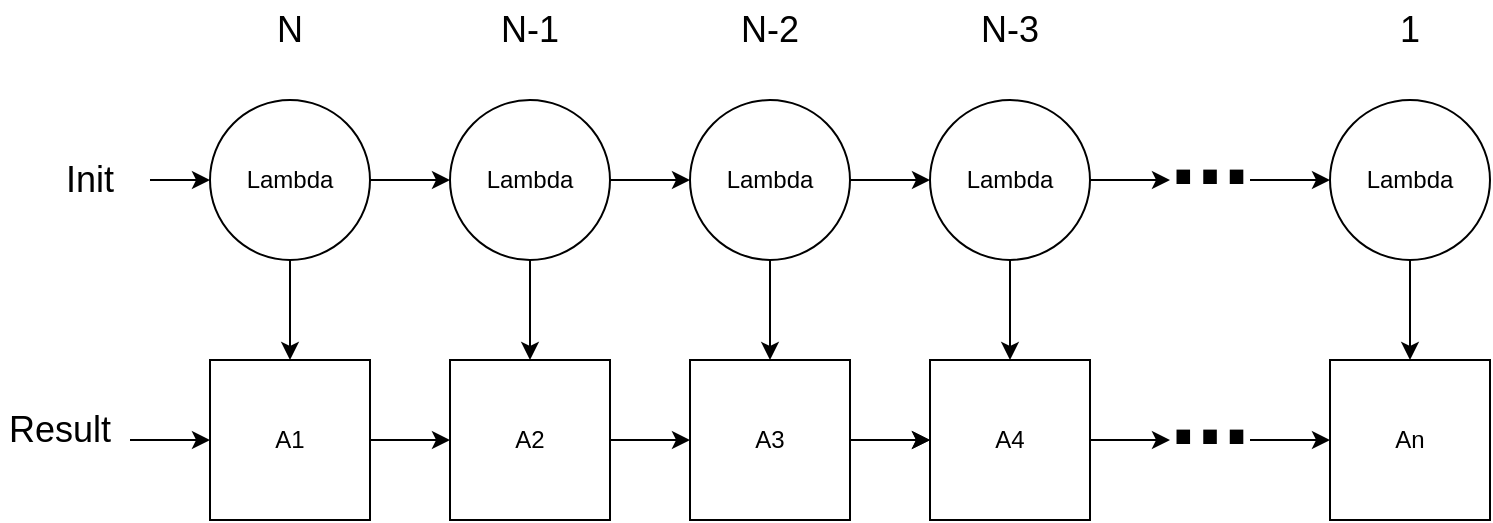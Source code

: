 <mxfile version="15.4.0" type="device"><diagram id="HjTR-mX72FyBfWqYKbho" name="Page-1"><mxGraphModel dx="768" dy="482" grid="1" gridSize="10" guides="1" tooltips="1" connect="1" arrows="1" fold="1" page="1" pageScale="1" pageWidth="850" pageHeight="1100" math="0" shadow="0"><root><mxCell id="0"/><mxCell id="1" parent="0"/><mxCell id="LLBBDqL72_MV6mMEVUpN-1" style="edgeStyle=orthogonalEdgeStyle;rounded=0;orthogonalLoop=1;jettySize=auto;html=1;exitX=0;exitY=0.5;exitDx=0;exitDy=0;startArrow=classic;startFill=1;endArrow=none;endFill=0;" parent="1" source="LLBBDqL72_MV6mMEVUpN-3" edge="1"><mxGeometry relative="1" as="geometry"><mxPoint x="105" y="260" as="targetPoint"/></mxGeometry></mxCell><mxCell id="LLBBDqL72_MV6mMEVUpN-3" value="A1" style="whiteSpace=wrap;html=1;aspect=fixed;" parent="1" vertex="1"><mxGeometry x="145" y="220" width="80" height="80" as="geometry"/></mxCell><mxCell id="LLBBDqL72_MV6mMEVUpN-4" style="edgeStyle=orthogonalEdgeStyle;rounded=0;orthogonalLoop=1;jettySize=auto;html=1;exitX=0;exitY=0.5;exitDx=0;exitDy=0;entryX=1;entryY=0.5;entryDx=0;entryDy=0;startArrow=classic;startFill=1;endArrow=none;endFill=0;" parent="1" source="LLBBDqL72_MV6mMEVUpN-6" target="LLBBDqL72_MV6mMEVUpN-3" edge="1"><mxGeometry relative="1" as="geometry"/></mxCell><mxCell id="LLBBDqL72_MV6mMEVUpN-6" value="A2" style="whiteSpace=wrap;html=1;aspect=fixed;" parent="1" vertex="1"><mxGeometry x="265" y="220" width="80" height="80" as="geometry"/></mxCell><mxCell id="LLBBDqL72_MV6mMEVUpN-7" style="edgeStyle=orthogonalEdgeStyle;rounded=0;orthogonalLoop=1;jettySize=auto;html=1;exitX=0;exitY=0.5;exitDx=0;exitDy=0;entryX=1;entryY=0.5;entryDx=0;entryDy=0;startArrow=classic;startFill=1;endArrow=none;endFill=0;" parent="1" source="LLBBDqL72_MV6mMEVUpN-10" target="LLBBDqL72_MV6mMEVUpN-6" edge="1"><mxGeometry relative="1" as="geometry"/></mxCell><mxCell id="LLBBDqL72_MV6mMEVUpN-9" value="" style="edgeStyle=orthogonalEdgeStyle;rounded=0;orthogonalLoop=1;jettySize=auto;html=1;startArrow=none;startFill=0;endArrow=classic;endFill=1;" parent="1" source="LLBBDqL72_MV6mMEVUpN-10" target="LLBBDqL72_MV6mMEVUpN-14" edge="1"><mxGeometry relative="1" as="geometry"/></mxCell><mxCell id="LLBBDqL72_MV6mMEVUpN-10" value="A3" style="whiteSpace=wrap;html=1;aspect=fixed;" parent="1" vertex="1"><mxGeometry x="385" y="220" width="80" height="80" as="geometry"/></mxCell><mxCell id="LLBBDqL72_MV6mMEVUpN-11" style="edgeStyle=orthogonalEdgeStyle;rounded=0;orthogonalLoop=1;jettySize=auto;html=1;exitX=0;exitY=0.5;exitDx=0;exitDy=0;startArrow=classic;startFill=1;endArrow=none;endFill=0;" parent="1" source="LLBBDqL72_MV6mMEVUpN-14" edge="1"><mxGeometry relative="1" as="geometry"><mxPoint x="475" y="260" as="targetPoint"/></mxGeometry></mxCell><mxCell id="LLBBDqL72_MV6mMEVUpN-12" style="edgeStyle=orthogonalEdgeStyle;rounded=0;orthogonalLoop=1;jettySize=auto;html=1;exitX=1;exitY=0.5;exitDx=0;exitDy=0;startArrow=none;startFill=0;endArrow=classic;endFill=1;" parent="1" source="LLBBDqL72_MV6mMEVUpN-14" edge="1"><mxGeometry relative="1" as="geometry"><mxPoint x="625" y="260" as="targetPoint"/></mxGeometry></mxCell><mxCell id="LLBBDqL72_MV6mMEVUpN-14" value="A4" style="whiteSpace=wrap;html=1;aspect=fixed;" parent="1" vertex="1"><mxGeometry x="505" y="220" width="80" height="80" as="geometry"/></mxCell><mxCell id="LLBBDqL72_MV6mMEVUpN-15" style="edgeStyle=orthogonalEdgeStyle;rounded=0;orthogonalLoop=1;jettySize=auto;html=1;exitX=0;exitY=0.5;exitDx=0;exitDy=0;startArrow=classic;startFill=1;endArrow=none;endFill=0;" parent="1" source="LLBBDqL72_MV6mMEVUpN-17" edge="1"><mxGeometry relative="1" as="geometry"><mxPoint x="665" y="260" as="targetPoint"/></mxGeometry></mxCell><mxCell id="LLBBDqL72_MV6mMEVUpN-17" value="An" style="whiteSpace=wrap;html=1;aspect=fixed;" parent="1" vertex="1"><mxGeometry x="705" y="220" width="80" height="80" as="geometry"/></mxCell><mxCell id="LLBBDqL72_MV6mMEVUpN-18" value="&lt;b&gt;&lt;font style=&quot;font-size: 48px&quot;&gt;...&lt;/font&gt;&lt;/b&gt;" style="text;html=1;strokeColor=none;fillColor=none;align=center;verticalAlign=middle;whiteSpace=wrap;rounded=0;" parent="1" vertex="1"><mxGeometry x="615" y="230" width="60" height="30" as="geometry"/></mxCell><mxCell id="LLBBDqL72_MV6mMEVUpN-19" style="edgeStyle=orthogonalEdgeStyle;rounded=0;orthogonalLoop=1;jettySize=auto;html=1;exitX=1;exitY=0.5;exitDx=0;exitDy=0;entryX=0;entryY=0.5;entryDx=0;entryDy=0;startArrow=none;startFill=0;endArrow=classic;endFill=1;" parent="1" source="LLBBDqL72_MV6mMEVUpN-20" target="LLBBDqL72_MV6mMEVUpN-22" edge="1"><mxGeometry relative="1" as="geometry"/></mxCell><mxCell id="LLBBDqL72_MV6mMEVUpN-44" value="" style="edgeStyle=orthogonalEdgeStyle;rounded=0;orthogonalLoop=1;jettySize=auto;html=1;" parent="1" source="LLBBDqL72_MV6mMEVUpN-20" target="LLBBDqL72_MV6mMEVUpN-3" edge="1"><mxGeometry relative="1" as="geometry"/></mxCell><mxCell id="LLBBDqL72_MV6mMEVUpN-20" value="Lambda" style="ellipse;whiteSpace=wrap;html=1;aspect=fixed;" parent="1" vertex="1"><mxGeometry x="145" y="90" width="80" height="80" as="geometry"/></mxCell><mxCell id="LLBBDqL72_MV6mMEVUpN-21" style="edgeStyle=orthogonalEdgeStyle;rounded=0;orthogonalLoop=1;jettySize=auto;html=1;exitX=1;exitY=0.5;exitDx=0;exitDy=0;entryX=0;entryY=0.5;entryDx=0;entryDy=0;startArrow=none;startFill=0;endArrow=classic;endFill=1;" parent="1" source="LLBBDqL72_MV6mMEVUpN-22" target="LLBBDqL72_MV6mMEVUpN-24" edge="1"><mxGeometry relative="1" as="geometry"/></mxCell><mxCell id="LLBBDqL72_MV6mMEVUpN-45" value="" style="edgeStyle=orthogonalEdgeStyle;rounded=0;orthogonalLoop=1;jettySize=auto;html=1;" parent="1" source="LLBBDqL72_MV6mMEVUpN-22" target="LLBBDqL72_MV6mMEVUpN-6" edge="1"><mxGeometry relative="1" as="geometry"/></mxCell><mxCell id="LLBBDqL72_MV6mMEVUpN-22" value="Lambda" style="ellipse;whiteSpace=wrap;html=1;aspect=fixed;" parent="1" vertex="1"><mxGeometry x="265" y="90" width="80" height="80" as="geometry"/></mxCell><mxCell id="LLBBDqL72_MV6mMEVUpN-23" style="edgeStyle=orthogonalEdgeStyle;rounded=0;orthogonalLoop=1;jettySize=auto;html=1;exitX=1;exitY=0.5;exitDx=0;exitDy=0;entryX=0;entryY=0.5;entryDx=0;entryDy=0;startArrow=none;startFill=0;endArrow=classic;endFill=1;" parent="1" source="LLBBDqL72_MV6mMEVUpN-24" target="LLBBDqL72_MV6mMEVUpN-26" edge="1"><mxGeometry relative="1" as="geometry"/></mxCell><mxCell id="LLBBDqL72_MV6mMEVUpN-46" value="" style="edgeStyle=orthogonalEdgeStyle;rounded=0;orthogonalLoop=1;jettySize=auto;html=1;" parent="1" source="LLBBDqL72_MV6mMEVUpN-24" target="LLBBDqL72_MV6mMEVUpN-10" edge="1"><mxGeometry relative="1" as="geometry"/></mxCell><mxCell id="LLBBDqL72_MV6mMEVUpN-24" value="Lambda" style="ellipse;whiteSpace=wrap;html=1;aspect=fixed;" parent="1" vertex="1"><mxGeometry x="385" y="90" width="80" height="80" as="geometry"/></mxCell><mxCell id="LLBBDqL72_MV6mMEVUpN-25" style="edgeStyle=orthogonalEdgeStyle;rounded=0;orthogonalLoop=1;jettySize=auto;html=1;exitX=1;exitY=0.5;exitDx=0;exitDy=0;startArrow=none;startFill=0;endArrow=classic;endFill=1;" parent="1" source="LLBBDqL72_MV6mMEVUpN-26" edge="1"><mxGeometry relative="1" as="geometry"><mxPoint x="625" y="130" as="targetPoint"/></mxGeometry></mxCell><mxCell id="LLBBDqL72_MV6mMEVUpN-47" value="" style="edgeStyle=orthogonalEdgeStyle;rounded=0;orthogonalLoop=1;jettySize=auto;html=1;" parent="1" source="LLBBDqL72_MV6mMEVUpN-26" target="LLBBDqL72_MV6mMEVUpN-14" edge="1"><mxGeometry relative="1" as="geometry"/></mxCell><mxCell id="LLBBDqL72_MV6mMEVUpN-26" value="Lambda" style="ellipse;whiteSpace=wrap;html=1;aspect=fixed;" parent="1" vertex="1"><mxGeometry x="505" y="90" width="80" height="80" as="geometry"/></mxCell><mxCell id="LLBBDqL72_MV6mMEVUpN-27" style="edgeStyle=orthogonalEdgeStyle;rounded=0;orthogonalLoop=1;jettySize=auto;html=1;exitX=0;exitY=0.5;exitDx=0;exitDy=0;startArrow=classic;startFill=1;endArrow=none;endFill=0;" parent="1" source="LLBBDqL72_MV6mMEVUpN-29" edge="1"><mxGeometry relative="1" as="geometry"><mxPoint x="665" y="130" as="targetPoint"/></mxGeometry></mxCell><mxCell id="LLBBDqL72_MV6mMEVUpN-48" value="" style="edgeStyle=orthogonalEdgeStyle;rounded=0;orthogonalLoop=1;jettySize=auto;html=1;" parent="1" source="LLBBDqL72_MV6mMEVUpN-29" target="LLBBDqL72_MV6mMEVUpN-17" edge="1"><mxGeometry relative="1" as="geometry"/></mxCell><mxCell id="LLBBDqL72_MV6mMEVUpN-29" value="Lambda" style="ellipse;whiteSpace=wrap;html=1;aspect=fixed;" parent="1" vertex="1"><mxGeometry x="705" y="90" width="80" height="80" as="geometry"/></mxCell><mxCell id="LLBBDqL72_MV6mMEVUpN-30" value="" style="edgeStyle=orthogonalEdgeStyle;rounded=0;orthogonalLoop=1;jettySize=auto;html=1;startArrow=none;startFill=0;endArrow=classic;endFill=1;" parent="1" source="LLBBDqL72_MV6mMEVUpN-31" target="LLBBDqL72_MV6mMEVUpN-20" edge="1"><mxGeometry relative="1" as="geometry"/></mxCell><mxCell id="LLBBDqL72_MV6mMEVUpN-31" value="&lt;font style=&quot;font-size: 18px&quot;&gt;Init&lt;/font&gt;" style="text;html=1;strokeColor=none;fillColor=none;align=center;verticalAlign=middle;whiteSpace=wrap;rounded=0;" parent="1" vertex="1"><mxGeometry x="55" y="115" width="60" height="30" as="geometry"/></mxCell><mxCell id="LLBBDqL72_MV6mMEVUpN-32" value="&lt;b&gt;&lt;font style=&quot;font-size: 48px&quot;&gt;...&lt;/font&gt;&lt;/b&gt;" style="text;html=1;strokeColor=none;fillColor=none;align=center;verticalAlign=middle;whiteSpace=wrap;rounded=0;" parent="1" vertex="1"><mxGeometry x="615" y="100" width="60" height="30" as="geometry"/></mxCell><mxCell id="LLBBDqL72_MV6mMEVUpN-43" value="&lt;font style=&quot;font-size: 18px&quot;&gt;Result&lt;/font&gt;" style="text;html=1;strokeColor=none;fillColor=none;align=center;verticalAlign=middle;whiteSpace=wrap;rounded=0;" parent="1" vertex="1"><mxGeometry x="40" y="240" width="60" height="30" as="geometry"/></mxCell><mxCell id="LLBBDqL72_MV6mMEVUpN-49" value="&lt;font style=&quot;font-size: 18px&quot;&gt;N&lt;/font&gt;" style="text;html=1;strokeColor=none;fillColor=none;align=center;verticalAlign=middle;whiteSpace=wrap;rounded=0;" parent="1" vertex="1"><mxGeometry x="155" y="40" width="60" height="30" as="geometry"/></mxCell><mxCell id="LLBBDqL72_MV6mMEVUpN-50" value="&lt;font style=&quot;font-size: 18px&quot;&gt;N-1&lt;/font&gt;" style="text;html=1;strokeColor=none;fillColor=none;align=center;verticalAlign=middle;whiteSpace=wrap;rounded=0;" parent="1" vertex="1"><mxGeometry x="275" y="40" width="60" height="30" as="geometry"/></mxCell><mxCell id="LLBBDqL72_MV6mMEVUpN-51" value="&lt;font style=&quot;font-size: 18px&quot;&gt;N-2&lt;/font&gt;" style="text;html=1;strokeColor=none;fillColor=none;align=center;verticalAlign=middle;whiteSpace=wrap;rounded=0;" parent="1" vertex="1"><mxGeometry x="395" y="40" width="60" height="30" as="geometry"/></mxCell><mxCell id="LLBBDqL72_MV6mMEVUpN-52" value="&lt;font style=&quot;font-size: 18px&quot;&gt;N-3&lt;/font&gt;" style="text;html=1;strokeColor=none;fillColor=none;align=center;verticalAlign=middle;whiteSpace=wrap;rounded=0;" parent="1" vertex="1"><mxGeometry x="515" y="40" width="60" height="30" as="geometry"/></mxCell><mxCell id="LLBBDqL72_MV6mMEVUpN-53" value="&lt;font style=&quot;font-size: 18px&quot;&gt;1&lt;/font&gt;" style="text;html=1;strokeColor=none;fillColor=none;align=center;verticalAlign=middle;whiteSpace=wrap;rounded=0;" parent="1" vertex="1"><mxGeometry x="715" y="40" width="60" height="30" as="geometry"/></mxCell></root></mxGraphModel></diagram></mxfile>